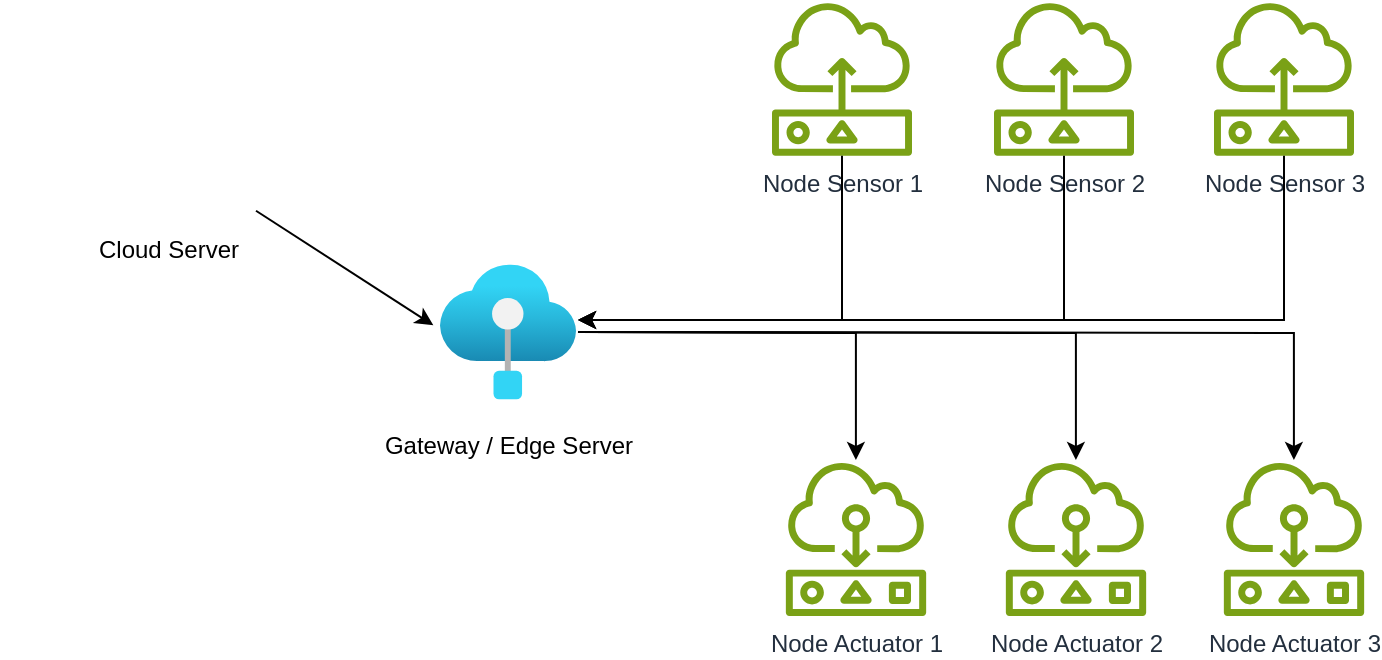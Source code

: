 <mxfile version="22.0.3" type="github">
  <diagram name="Trang-1" id="3_6U2CW1ttcesMZcghQB">
    <mxGraphModel dx="2390" dy="1317" grid="1" gridSize="10" guides="1" tooltips="1" connect="1" arrows="1" fold="1" page="1" pageScale="1" pageWidth="827" pageHeight="1169" math="0" shadow="0">
      <root>
        <mxCell id="0" />
        <mxCell id="1" parent="0" />
        <mxCell id="0iWPIHCjYhFMQeC12Vsf-2" value="" style="shape=image;html=1;verticalAlign=top;verticalLabelPosition=bottom;labelBackgroundColor=#ffffff;imageAspect=0;aspect=fixed;image=https://cdn2.iconfinder.com/data/icons/whcompare-servers-web-hosting/50/cloud-web-hosting-128.png" vertex="1" parent="1">
          <mxGeometry x="40" y="40" width="128" height="128" as="geometry" />
        </mxCell>
        <mxCell id="0iWPIHCjYhFMQeC12Vsf-8" value="" style="endArrow=classic;html=1;entryX=-0.049;entryY=0.451;entryDx=0;entryDy=0;entryPerimeter=0;" edge="1" parent="1" source="0iWPIHCjYhFMQeC12Vsf-2" target="0iWPIHCjYhFMQeC12Vsf-14">
          <mxGeometry width="50" height="50" relative="1" as="geometry">
            <mxPoint x="150" y="200" as="sourcePoint" />
            <mxPoint x="290" y="160" as="targetPoint" />
          </mxGeometry>
        </mxCell>
        <mxCell id="0iWPIHCjYhFMQeC12Vsf-78" style="edgeStyle=orthogonalEdgeStyle;rounded=0;orthogonalLoop=1;jettySize=auto;html=1;" edge="1" parent="1" target="0iWPIHCjYhFMQeC12Vsf-13">
          <mxGeometry relative="1" as="geometry">
            <mxPoint x="329" y="206" as="sourcePoint" />
          </mxGeometry>
        </mxCell>
        <mxCell id="0iWPIHCjYhFMQeC12Vsf-79" style="edgeStyle=orthogonalEdgeStyle;rounded=0;orthogonalLoop=1;jettySize=auto;html=1;" edge="1" parent="1" target="0iWPIHCjYhFMQeC12Vsf-25">
          <mxGeometry relative="1" as="geometry">
            <mxPoint x="329" y="206" as="sourcePoint" />
          </mxGeometry>
        </mxCell>
        <mxCell id="0iWPIHCjYhFMQeC12Vsf-80" style="edgeStyle=orthogonalEdgeStyle;rounded=0;orthogonalLoop=1;jettySize=auto;html=1;" edge="1" parent="1" target="0iWPIHCjYhFMQeC12Vsf-24">
          <mxGeometry relative="1" as="geometry">
            <mxPoint x="329" y="206" as="sourcePoint" />
          </mxGeometry>
        </mxCell>
        <mxCell id="0iWPIHCjYhFMQeC12Vsf-14" value="" style="image;aspect=fixed;html=1;points=[];align=center;fontSize=12;image=img/lib/azure2/iot/IoT_Edge.svg;" vertex="1" parent="1">
          <mxGeometry x="260" y="172" width="68" height="68" as="geometry" />
        </mxCell>
        <mxCell id="0iWPIHCjYhFMQeC12Vsf-15" value="Gateway / Edge Server" style="text;html=1;align=center;verticalAlign=middle;resizable=0;points=[];autosize=1;strokeColor=none;fillColor=none;" vertex="1" parent="1">
          <mxGeometry x="219" y="248" width="150" height="30" as="geometry" />
        </mxCell>
        <mxCell id="0iWPIHCjYhFMQeC12Vsf-17" value="Cloud Server" style="text;html=1;align=center;verticalAlign=middle;resizable=0;points=[];autosize=1;strokeColor=none;fillColor=none;" vertex="1" parent="1">
          <mxGeometry x="79" y="150" width="90" height="30" as="geometry" />
        </mxCell>
        <mxCell id="0iWPIHCjYhFMQeC12Vsf-26" value="" style="group" vertex="1" connectable="0" parent="1">
          <mxGeometry x="432" y="270" width="291" height="78" as="geometry" />
        </mxCell>
        <mxCell id="0iWPIHCjYhFMQeC12Vsf-13" value="Node Actuator 1" style="sketch=0;outlineConnect=0;fontColor=#232F3E;gradientColor=none;fillColor=#7AA116;strokeColor=none;dashed=0;verticalLabelPosition=bottom;verticalAlign=top;align=center;html=1;fontSize=12;fontStyle=0;aspect=fixed;pointerEvents=1;shape=mxgraph.aws4.actuator;" vertex="1" parent="0iWPIHCjYhFMQeC12Vsf-26">
          <mxGeometry width="72" height="78" as="geometry" />
        </mxCell>
        <mxCell id="0iWPIHCjYhFMQeC12Vsf-24" value="Node Actuator 3" style="sketch=0;outlineConnect=0;fontColor=#232F3E;gradientColor=none;fillColor=#7AA116;strokeColor=none;dashed=0;verticalLabelPosition=bottom;verticalAlign=top;align=center;html=1;fontSize=12;fontStyle=0;aspect=fixed;pointerEvents=1;shape=mxgraph.aws4.actuator;" vertex="1" parent="0iWPIHCjYhFMQeC12Vsf-26">
          <mxGeometry x="219" width="72" height="78" as="geometry" />
        </mxCell>
        <mxCell id="0iWPIHCjYhFMQeC12Vsf-25" value="Node Actuator 2" style="sketch=0;outlineConnect=0;fontColor=#232F3E;gradientColor=none;fillColor=#7AA116;strokeColor=none;dashed=0;verticalLabelPosition=bottom;verticalAlign=top;align=center;html=1;fontSize=12;fontStyle=0;aspect=fixed;pointerEvents=1;shape=mxgraph.aws4.actuator;" vertex="1" parent="0iWPIHCjYhFMQeC12Vsf-26">
          <mxGeometry x="110" width="72" height="78" as="geometry" />
        </mxCell>
        <mxCell id="0iWPIHCjYhFMQeC12Vsf-27" value="" style="group" vertex="1" connectable="0" parent="1">
          <mxGeometry x="426" y="40" width="291" height="78" as="geometry" />
        </mxCell>
        <mxCell id="0iWPIHCjYhFMQeC12Vsf-18" value="Node Sensor 2" style="sketch=0;outlineConnect=0;fontColor=#232F3E;gradientColor=none;fillColor=#7AA116;strokeColor=none;dashed=0;verticalLabelPosition=bottom;verticalAlign=top;align=center;html=1;fontSize=12;fontStyle=0;aspect=fixed;pointerEvents=1;shape=mxgraph.aws4.sensor;" vertex="1" parent="0iWPIHCjYhFMQeC12Vsf-27">
          <mxGeometry x="111" width="70" height="78" as="geometry" />
        </mxCell>
        <mxCell id="0iWPIHCjYhFMQeC12Vsf-11" value="Node Sensor 1" style="sketch=0;outlineConnect=0;fontColor=#232F3E;gradientColor=none;fillColor=#7AA116;strokeColor=none;dashed=0;verticalLabelPosition=bottom;verticalAlign=top;align=center;html=1;fontSize=12;fontStyle=0;aspect=fixed;pointerEvents=1;shape=mxgraph.aws4.sensor;" vertex="1" parent="0iWPIHCjYhFMQeC12Vsf-27">
          <mxGeometry width="70" height="78" as="geometry" />
        </mxCell>
        <mxCell id="0iWPIHCjYhFMQeC12Vsf-19" value="Node Sensor 3" style="sketch=0;outlineConnect=0;fontColor=#232F3E;gradientColor=none;fillColor=#7AA116;strokeColor=none;dashed=0;verticalLabelPosition=bottom;verticalAlign=top;align=center;html=1;fontSize=12;fontStyle=0;aspect=fixed;pointerEvents=1;shape=mxgraph.aws4.sensor;" vertex="1" parent="0iWPIHCjYhFMQeC12Vsf-27">
          <mxGeometry x="221" width="70" height="78" as="geometry" />
        </mxCell>
        <mxCell id="0iWPIHCjYhFMQeC12Vsf-81" style="edgeStyle=orthogonalEdgeStyle;rounded=0;orthogonalLoop=1;jettySize=auto;html=1;" edge="1" parent="1" source="0iWPIHCjYhFMQeC12Vsf-11">
          <mxGeometry relative="1" as="geometry">
            <mxPoint x="329" y="200.0" as="targetPoint" />
            <Array as="points">
              <mxPoint x="461" y="200" />
            </Array>
          </mxGeometry>
        </mxCell>
        <mxCell id="0iWPIHCjYhFMQeC12Vsf-82" style="edgeStyle=orthogonalEdgeStyle;rounded=0;orthogonalLoop=1;jettySize=auto;html=1;" edge="1" parent="1" source="0iWPIHCjYhFMQeC12Vsf-18">
          <mxGeometry relative="1" as="geometry">
            <mxPoint x="329" y="200.0" as="targetPoint" />
            <Array as="points">
              <mxPoint x="572" y="200" />
            </Array>
          </mxGeometry>
        </mxCell>
        <mxCell id="0iWPIHCjYhFMQeC12Vsf-83" style="edgeStyle=orthogonalEdgeStyle;rounded=0;orthogonalLoop=1;jettySize=auto;html=1;" edge="1" parent="1" source="0iWPIHCjYhFMQeC12Vsf-19">
          <mxGeometry relative="1" as="geometry">
            <mxPoint x="329" y="200.0" as="targetPoint" />
            <Array as="points">
              <mxPoint x="682" y="200" />
            </Array>
          </mxGeometry>
        </mxCell>
      </root>
    </mxGraphModel>
  </diagram>
</mxfile>
